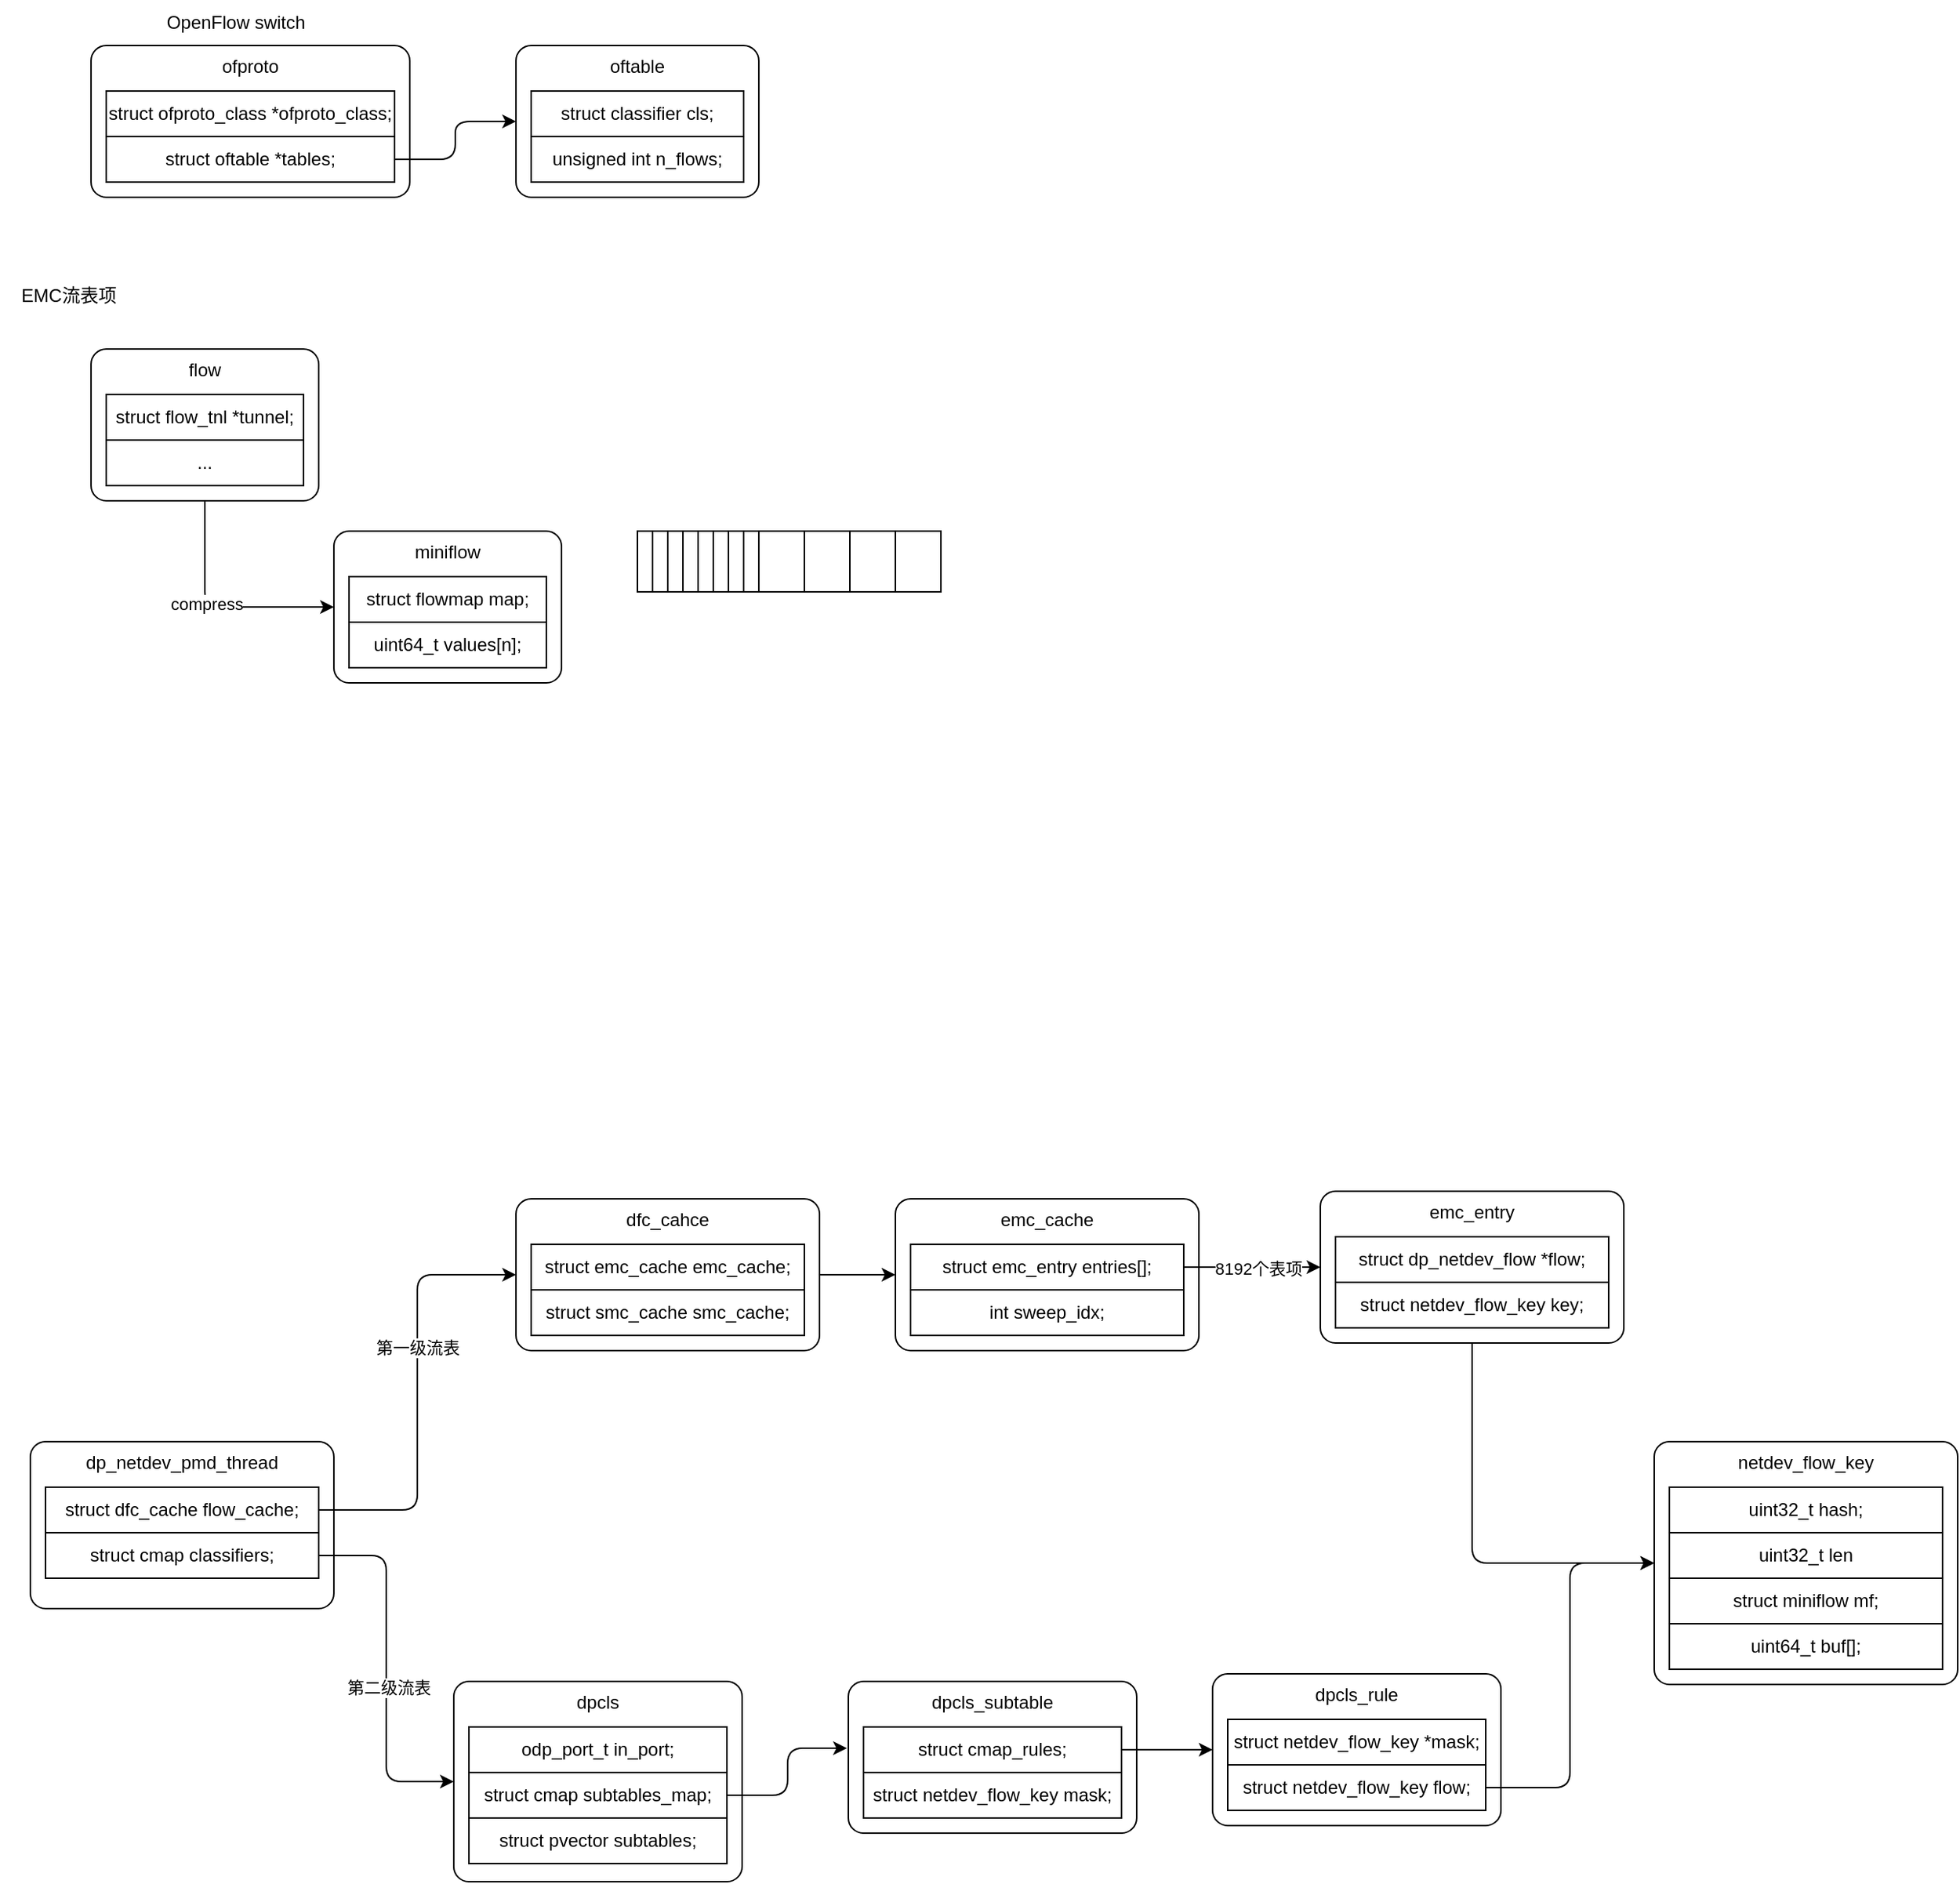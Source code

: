 <mxfile version="23.1.1" type="github" pages="2">
  <diagram name="流表" id="PT89gSSG0Q9zwz_43x5v">
    <mxGraphModel dx="1644" dy="983" grid="1" gridSize="10" guides="1" tooltips="1" connect="1" arrows="1" fold="1" page="1" pageScale="1" pageWidth="827" pageHeight="1169" math="0" shadow="0">
      <root>
        <mxCell id="0" />
        <mxCell id="1" parent="0" />
        <mxCell id="cixltNxZxwXn1dxEwJjo-1" value="ofproto" style="rounded=1;whiteSpace=wrap;html=1;absoluteArcSize=1;verticalAlign=top;" vertex="1" parent="1">
          <mxGeometry x="40" y="40" width="210" height="100" as="geometry" />
        </mxCell>
        <mxCell id="cixltNxZxwXn1dxEwJjo-2" value="OpenFlow switch" style="text;html=1;align=center;verticalAlign=middle;resizable=0;points=[];autosize=1;strokeColor=none;fillColor=none;" vertex="1" parent="1">
          <mxGeometry x="80" y="10" width="110" height="30" as="geometry" />
        </mxCell>
        <mxCell id="cixltNxZxwXn1dxEwJjo-3" value="struct ofproto_class *ofproto_class;" style="rounded=0;whiteSpace=wrap;html=1;" vertex="1" parent="1">
          <mxGeometry x="50" y="70" width="190" height="30" as="geometry" />
        </mxCell>
        <mxCell id="cixltNxZxwXn1dxEwJjo-8" style="edgeStyle=orthogonalEdgeStyle;rounded=1;orthogonalLoop=1;jettySize=auto;html=1;exitX=1;exitY=0.5;exitDx=0;exitDy=0;entryX=0;entryY=0.5;entryDx=0;entryDy=0;curved=0;" edge="1" parent="1" source="cixltNxZxwXn1dxEwJjo-4" target="cixltNxZxwXn1dxEwJjo-5">
          <mxGeometry relative="1" as="geometry" />
        </mxCell>
        <mxCell id="cixltNxZxwXn1dxEwJjo-4" value="struct oftable *tables;" style="rounded=0;whiteSpace=wrap;html=1;" vertex="1" parent="1">
          <mxGeometry x="50" y="100" width="190" height="30" as="geometry" />
        </mxCell>
        <mxCell id="cixltNxZxwXn1dxEwJjo-5" value="oftable" style="rounded=1;whiteSpace=wrap;html=1;absoluteArcSize=1;verticalAlign=top;" vertex="1" parent="1">
          <mxGeometry x="320" y="40" width="160" height="100" as="geometry" />
        </mxCell>
        <mxCell id="cixltNxZxwXn1dxEwJjo-6" value="struct classifier cls;" style="rounded=0;whiteSpace=wrap;html=1;" vertex="1" parent="1">
          <mxGeometry x="330" y="70" width="140" height="30" as="geometry" />
        </mxCell>
        <mxCell id="cixltNxZxwXn1dxEwJjo-7" value="unsigned int n_flows;" style="rounded=0;whiteSpace=wrap;html=1;" vertex="1" parent="1">
          <mxGeometry x="330" y="100" width="140" height="30" as="geometry" />
        </mxCell>
        <mxCell id="cixltNxZxwXn1dxEwJjo-9" value="miniflow" style="rounded=1;whiteSpace=wrap;html=1;verticalAlign=top;absoluteArcSize=1;" vertex="1" parent="1">
          <mxGeometry x="200" y="360" width="150" height="100" as="geometry" />
        </mxCell>
        <mxCell id="cixltNxZxwXn1dxEwJjo-13" style="edgeStyle=orthogonalEdgeStyle;rounded=1;orthogonalLoop=1;jettySize=auto;html=1;exitX=0.5;exitY=1;exitDx=0;exitDy=0;entryX=0;entryY=0.5;entryDx=0;entryDy=0;curved=0;" edge="1" parent="1" source="cixltNxZxwXn1dxEwJjo-10" target="cixltNxZxwXn1dxEwJjo-9">
          <mxGeometry relative="1" as="geometry" />
        </mxCell>
        <mxCell id="cixltNxZxwXn1dxEwJjo-16" value="compress" style="edgeLabel;html=1;align=center;verticalAlign=middle;resizable=0;points=[];" vertex="1" connectable="0" parent="cixltNxZxwXn1dxEwJjo-13">
          <mxGeometry x="-0.12" y="1" relative="1" as="geometry">
            <mxPoint as="offset" />
          </mxGeometry>
        </mxCell>
        <mxCell id="cixltNxZxwXn1dxEwJjo-10" value="flow" style="rounded=1;whiteSpace=wrap;html=1;verticalAlign=top;absoluteArcSize=1;" vertex="1" parent="1">
          <mxGeometry x="40" y="240" width="150" height="100" as="geometry" />
        </mxCell>
        <mxCell id="cixltNxZxwXn1dxEwJjo-11" value="struct flow_tnl *tunnel;" style="rounded=0;whiteSpace=wrap;html=1;" vertex="1" parent="1">
          <mxGeometry x="50" y="270" width="130" height="30" as="geometry" />
        </mxCell>
        <mxCell id="cixltNxZxwXn1dxEwJjo-17" value="struct flowmap map;" style="rounded=0;whiteSpace=wrap;html=1;" vertex="1" parent="1">
          <mxGeometry x="210" y="390" width="130" height="30" as="geometry" />
        </mxCell>
        <mxCell id="cixltNxZxwXn1dxEwJjo-18" value="..." style="rounded=0;whiteSpace=wrap;html=1;" vertex="1" parent="1">
          <mxGeometry x="50" y="300" width="130" height="30" as="geometry" />
        </mxCell>
        <mxCell id="cixltNxZxwXn1dxEwJjo-19" value="uint64_t values[n];" style="rounded=0;whiteSpace=wrap;html=1;" vertex="1" parent="1">
          <mxGeometry x="210" y="420" width="130" height="30" as="geometry" />
        </mxCell>
        <mxCell id="cixltNxZxwXn1dxEwJjo-20" value="EMC流表项" style="text;html=1;align=center;verticalAlign=middle;resizable=0;points=[];autosize=1;strokeColor=none;fillColor=none;" vertex="1" parent="1">
          <mxGeometry x="-20" y="190" width="90" height="30" as="geometry" />
        </mxCell>
        <mxCell id="cixltNxZxwXn1dxEwJjo-21" value="" style="rounded=0;whiteSpace=wrap;html=1;" vertex="1" parent="1">
          <mxGeometry x="400" y="360" width="80" height="40" as="geometry" />
        </mxCell>
        <mxCell id="cixltNxZxwXn1dxEwJjo-22" value="" style="rounded=0;whiteSpace=wrap;html=1;" vertex="1" parent="1">
          <mxGeometry x="480" y="360" width="30" height="40" as="geometry" />
        </mxCell>
        <mxCell id="cixltNxZxwXn1dxEwJjo-29" value="" style="rounded=0;whiteSpace=wrap;html=1;" vertex="1" parent="1">
          <mxGeometry x="510" y="360" width="30" height="40" as="geometry" />
        </mxCell>
        <mxCell id="cixltNxZxwXn1dxEwJjo-31" value="" style="rounded=0;whiteSpace=wrap;html=1;" vertex="1" parent="1">
          <mxGeometry x="400" y="360" width="10" height="40" as="geometry" />
        </mxCell>
        <mxCell id="cixltNxZxwXn1dxEwJjo-32" value="" style="rounded=0;whiteSpace=wrap;html=1;" vertex="1" parent="1">
          <mxGeometry x="410" y="360" width="10" height="40" as="geometry" />
        </mxCell>
        <mxCell id="cixltNxZxwXn1dxEwJjo-33" value="" style="rounded=0;whiteSpace=wrap;html=1;" vertex="1" parent="1">
          <mxGeometry x="420" y="360" width="10" height="40" as="geometry" />
        </mxCell>
        <mxCell id="cixltNxZxwXn1dxEwJjo-34" value="" style="rounded=0;whiteSpace=wrap;html=1;" vertex="1" parent="1">
          <mxGeometry x="430" y="360" width="10" height="40" as="geometry" />
        </mxCell>
        <mxCell id="cixltNxZxwXn1dxEwJjo-35" value="" style="rounded=0;whiteSpace=wrap;html=1;" vertex="1" parent="1">
          <mxGeometry x="440" y="360" width="10" height="40" as="geometry" />
        </mxCell>
        <mxCell id="cixltNxZxwXn1dxEwJjo-36" value="" style="rounded=0;whiteSpace=wrap;html=1;" vertex="1" parent="1">
          <mxGeometry x="450" y="360" width="10" height="40" as="geometry" />
        </mxCell>
        <mxCell id="cixltNxZxwXn1dxEwJjo-37" value="" style="rounded=0;whiteSpace=wrap;html=1;" vertex="1" parent="1">
          <mxGeometry x="460" y="360" width="10" height="40" as="geometry" />
        </mxCell>
        <mxCell id="cixltNxZxwXn1dxEwJjo-38" value="" style="rounded=0;whiteSpace=wrap;html=1;" vertex="1" parent="1">
          <mxGeometry x="470" y="360" width="10" height="40" as="geometry" />
        </mxCell>
        <mxCell id="cixltNxZxwXn1dxEwJjo-39" value="" style="rounded=0;whiteSpace=wrap;html=1;" vertex="1" parent="1">
          <mxGeometry x="540" y="360" width="30" height="40" as="geometry" />
        </mxCell>
        <mxCell id="cixltNxZxwXn1dxEwJjo-40" value="" style="rounded=0;whiteSpace=wrap;html=1;" vertex="1" parent="1">
          <mxGeometry x="570" y="360" width="30" height="40" as="geometry" />
        </mxCell>
        <mxCell id="cixltNxZxwXn1dxEwJjo-48" value="dpcls" style="rounded=1;whiteSpace=wrap;html=1;absoluteArcSize=1;verticalAlign=top;" vertex="1" parent="1">
          <mxGeometry x="279" y="1118" width="190" height="132" as="geometry" />
        </mxCell>
        <mxCell id="cixltNxZxwXn1dxEwJjo-49" value="odp_port_t in_port;" style="rounded=0;whiteSpace=wrap;html=1;" vertex="1" parent="1">
          <mxGeometry x="289" y="1148" width="170" height="30" as="geometry" />
        </mxCell>
        <mxCell id="cixltNxZxwXn1dxEwJjo-50" value="struct cmap subtables_map;" style="rounded=0;whiteSpace=wrap;html=1;" vertex="1" parent="1">
          <mxGeometry x="289" y="1178" width="170" height="30" as="geometry" />
        </mxCell>
        <mxCell id="cixltNxZxwXn1dxEwJjo-51" value="dp_netdev_pmd_thread" style="rounded=1;whiteSpace=wrap;html=1;verticalAlign=top;absoluteArcSize=1;" vertex="1" parent="1">
          <mxGeometry y="960" width="200" height="110" as="geometry" />
        </mxCell>
        <mxCell id="cixltNxZxwXn1dxEwJjo-56" style="edgeStyle=orthogonalEdgeStyle;rounded=1;orthogonalLoop=1;jettySize=auto;html=1;exitX=1;exitY=0.5;exitDx=0;exitDy=0;entryX=0;entryY=0.5;entryDx=0;entryDy=0;curved=0;" edge="1" parent="1" source="cixltNxZxwXn1dxEwJjo-52" target="cixltNxZxwXn1dxEwJjo-53">
          <mxGeometry relative="1" as="geometry" />
        </mxCell>
        <mxCell id="cixltNxZxwXn1dxEwJjo-62" value="第一级流表" style="edgeLabel;html=1;align=center;verticalAlign=middle;resizable=0;points=[];fontSize=11;fontFamily=Helvetica;fontColor=default;" vertex="1" connectable="0" parent="cixltNxZxwXn1dxEwJjo-56">
          <mxGeometry x="0.207" relative="1" as="geometry">
            <mxPoint as="offset" />
          </mxGeometry>
        </mxCell>
        <mxCell id="cixltNxZxwXn1dxEwJjo-52" value="struct dfc_cache flow_cache;" style="rounded=0;whiteSpace=wrap;html=1;" vertex="1" parent="1">
          <mxGeometry x="10" y="990" width="180" height="30" as="geometry" />
        </mxCell>
        <mxCell id="cixltNxZxwXn1dxEwJjo-60" style="edgeStyle=orthogonalEdgeStyle;shape=connector;curved=0;rounded=1;orthogonalLoop=1;jettySize=auto;html=1;exitX=1;exitY=0.5;exitDx=0;exitDy=0;entryX=0;entryY=0.5;entryDx=0;entryDy=0;labelBackgroundColor=default;strokeColor=default;align=center;verticalAlign=middle;fontFamily=Helvetica;fontSize=11;fontColor=default;endArrow=classic;" edge="1" parent="1" source="cixltNxZxwXn1dxEwJjo-53" target="cixltNxZxwXn1dxEwJjo-57">
          <mxGeometry relative="1" as="geometry" />
        </mxCell>
        <mxCell id="cixltNxZxwXn1dxEwJjo-53" value="dfc_cahce" style="rounded=1;whiteSpace=wrap;html=1;verticalAlign=top;absoluteArcSize=1;" vertex="1" parent="1">
          <mxGeometry x="320" y="800" width="200" height="100" as="geometry" />
        </mxCell>
        <mxCell id="cixltNxZxwXn1dxEwJjo-54" value="struct emc_cache emc_cache;" style="rounded=0;whiteSpace=wrap;html=1;" vertex="1" parent="1">
          <mxGeometry x="330" y="830" width="180" height="30" as="geometry" />
        </mxCell>
        <mxCell id="cixltNxZxwXn1dxEwJjo-55" value="struct smc_cache smc_cache;" style="rounded=0;whiteSpace=wrap;html=1;" vertex="1" parent="1">
          <mxGeometry x="330" y="860" width="180" height="30" as="geometry" />
        </mxCell>
        <mxCell id="cixltNxZxwXn1dxEwJjo-57" value="emc_cache" style="rounded=1;whiteSpace=wrap;html=1;verticalAlign=top;absoluteArcSize=1;" vertex="1" parent="1">
          <mxGeometry x="570" y="800" width="200" height="100" as="geometry" />
        </mxCell>
        <mxCell id="cixltNxZxwXn1dxEwJjo-68" style="edgeStyle=orthogonalEdgeStyle;shape=connector;curved=0;rounded=1;orthogonalLoop=1;jettySize=auto;html=1;exitX=1;exitY=0.5;exitDx=0;exitDy=0;entryX=0;entryY=0.5;entryDx=0;entryDy=0;labelBackgroundColor=default;strokeColor=default;align=center;verticalAlign=middle;fontFamily=Helvetica;fontSize=11;fontColor=default;endArrow=classic;" edge="1" parent="1" source="cixltNxZxwXn1dxEwJjo-58" target="cixltNxZxwXn1dxEwJjo-65">
          <mxGeometry relative="1" as="geometry" />
        </mxCell>
        <mxCell id="cixltNxZxwXn1dxEwJjo-69" value="8192个表项" style="edgeLabel;html=1;align=center;verticalAlign=middle;resizable=0;points=[];fontSize=11;fontFamily=Helvetica;fontColor=default;" vertex="1" connectable="0" parent="cixltNxZxwXn1dxEwJjo-68">
          <mxGeometry x="0.083" y="-5" relative="1" as="geometry">
            <mxPoint y="-4" as="offset" />
          </mxGeometry>
        </mxCell>
        <mxCell id="cixltNxZxwXn1dxEwJjo-58" value="struct emc_entry entries[];" style="rounded=0;whiteSpace=wrap;html=1;" vertex="1" parent="1">
          <mxGeometry x="580" y="830" width="180" height="30" as="geometry" />
        </mxCell>
        <mxCell id="cixltNxZxwXn1dxEwJjo-59" value="int sweep_idx;" style="rounded=0;whiteSpace=wrap;html=1;" vertex="1" parent="1">
          <mxGeometry x="580" y="860" width="180" height="30" as="geometry" />
        </mxCell>
        <mxCell id="cixltNxZxwXn1dxEwJjo-63" style="edgeStyle=orthogonalEdgeStyle;shape=connector;curved=0;rounded=1;orthogonalLoop=1;jettySize=auto;html=1;exitX=1;exitY=0.5;exitDx=0;exitDy=0;entryX=0;entryY=0.5;entryDx=0;entryDy=0;labelBackgroundColor=default;strokeColor=default;align=center;verticalAlign=middle;fontFamily=Helvetica;fontSize=11;fontColor=default;endArrow=classic;" edge="1" parent="1" source="cixltNxZxwXn1dxEwJjo-61" target="cixltNxZxwXn1dxEwJjo-48">
          <mxGeometry relative="1" as="geometry" />
        </mxCell>
        <mxCell id="cixltNxZxwXn1dxEwJjo-64" value="第二级流表" style="edgeLabel;html=1;align=center;verticalAlign=middle;resizable=0;points=[];fontSize=11;fontFamily=Helvetica;fontColor=default;" vertex="1" connectable="0" parent="cixltNxZxwXn1dxEwJjo-63">
          <mxGeometry x="0.102" y="1" relative="1" as="geometry">
            <mxPoint as="offset" />
          </mxGeometry>
        </mxCell>
        <mxCell id="cixltNxZxwXn1dxEwJjo-61" value="struct cmap classifiers;" style="rounded=0;whiteSpace=wrap;html=1;" vertex="1" parent="1">
          <mxGeometry x="10" y="1020" width="180" height="30" as="geometry" />
        </mxCell>
        <mxCell id="cixltNxZxwXn1dxEwJjo-83" style="edgeStyle=orthogonalEdgeStyle;shape=connector;curved=0;rounded=1;orthogonalLoop=1;jettySize=auto;html=1;exitX=0.5;exitY=1;exitDx=0;exitDy=0;entryX=0;entryY=0.5;entryDx=0;entryDy=0;labelBackgroundColor=default;strokeColor=default;align=center;verticalAlign=middle;fontFamily=Helvetica;fontSize=11;fontColor=default;endArrow=classic;" edge="1" parent="1" source="cixltNxZxwXn1dxEwJjo-67" target="cixltNxZxwXn1dxEwJjo-78">
          <mxGeometry relative="1" as="geometry" />
        </mxCell>
        <mxCell id="cixltNxZxwXn1dxEwJjo-65" value="emc_entry" style="rounded=1;whiteSpace=wrap;html=1;verticalAlign=top;absoluteArcSize=1;" vertex="1" parent="1">
          <mxGeometry x="850" y="795" width="200" height="100" as="geometry" />
        </mxCell>
        <mxCell id="cixltNxZxwXn1dxEwJjo-66" value="struct dp_netdev_flow *flow;" style="rounded=0;whiteSpace=wrap;html=1;" vertex="1" parent="1">
          <mxGeometry x="860" y="825" width="180" height="30" as="geometry" />
        </mxCell>
        <mxCell id="cixltNxZxwXn1dxEwJjo-67" value="struct netdev_flow_key key;" style="rounded=0;whiteSpace=wrap;html=1;" vertex="1" parent="1">
          <mxGeometry x="860" y="855" width="180" height="30" as="geometry" />
        </mxCell>
        <mxCell id="cixltNxZxwXn1dxEwJjo-70" value="dpcls_subtable" style="rounded=1;whiteSpace=wrap;html=1;absoluteArcSize=1;verticalAlign=top;" vertex="1" parent="1">
          <mxGeometry x="539" y="1118" width="190" height="100" as="geometry" />
        </mxCell>
        <mxCell id="cixltNxZxwXn1dxEwJjo-77" style="edgeStyle=orthogonalEdgeStyle;shape=connector;curved=0;rounded=1;orthogonalLoop=1;jettySize=auto;html=1;exitX=1;exitY=0.5;exitDx=0;exitDy=0;entryX=0;entryY=0.5;entryDx=0;entryDy=0;labelBackgroundColor=default;strokeColor=default;align=center;verticalAlign=middle;fontFamily=Helvetica;fontSize=11;fontColor=default;endArrow=classic;" edge="1" parent="1" source="cixltNxZxwXn1dxEwJjo-71" target="cixltNxZxwXn1dxEwJjo-74">
          <mxGeometry relative="1" as="geometry" />
        </mxCell>
        <mxCell id="cixltNxZxwXn1dxEwJjo-71" value="struct cmap_rules;" style="rounded=0;whiteSpace=wrap;html=1;" vertex="1" parent="1">
          <mxGeometry x="549" y="1148" width="170" height="30" as="geometry" />
        </mxCell>
        <mxCell id="cixltNxZxwXn1dxEwJjo-72" value="struct netdev_flow_key mask;" style="rounded=0;whiteSpace=wrap;html=1;" vertex="1" parent="1">
          <mxGeometry x="549" y="1178" width="170" height="30" as="geometry" />
        </mxCell>
        <mxCell id="cixltNxZxwXn1dxEwJjo-73" style="edgeStyle=orthogonalEdgeStyle;shape=connector;curved=0;rounded=1;orthogonalLoop=1;jettySize=auto;html=1;exitX=1;exitY=0.5;exitDx=0;exitDy=0;entryX=-0.005;entryY=0.44;entryDx=0;entryDy=0;entryPerimeter=0;labelBackgroundColor=default;strokeColor=default;align=center;verticalAlign=middle;fontFamily=Helvetica;fontSize=11;fontColor=default;endArrow=classic;" edge="1" parent="1" source="cixltNxZxwXn1dxEwJjo-50" target="cixltNxZxwXn1dxEwJjo-70">
          <mxGeometry relative="1" as="geometry" />
        </mxCell>
        <mxCell id="cixltNxZxwXn1dxEwJjo-74" value="dpcls_rule" style="rounded=1;whiteSpace=wrap;html=1;absoluteArcSize=1;verticalAlign=top;" vertex="1" parent="1">
          <mxGeometry x="779" y="1113" width="190" height="100" as="geometry" />
        </mxCell>
        <mxCell id="cixltNxZxwXn1dxEwJjo-75" value="struct netdev_flow_key *mask;" style="rounded=0;whiteSpace=wrap;html=1;" vertex="1" parent="1">
          <mxGeometry x="789" y="1143" width="170" height="30" as="geometry" />
        </mxCell>
        <mxCell id="cixltNxZxwXn1dxEwJjo-85" style="edgeStyle=orthogonalEdgeStyle;shape=connector;curved=0;rounded=1;orthogonalLoop=1;jettySize=auto;html=1;exitX=1;exitY=0.5;exitDx=0;exitDy=0;entryX=0;entryY=0.5;entryDx=0;entryDy=0;labelBackgroundColor=default;strokeColor=default;align=center;verticalAlign=middle;fontFamily=Helvetica;fontSize=11;fontColor=default;endArrow=classic;" edge="1" parent="1" source="cixltNxZxwXn1dxEwJjo-76" target="cixltNxZxwXn1dxEwJjo-78">
          <mxGeometry relative="1" as="geometry" />
        </mxCell>
        <mxCell id="cixltNxZxwXn1dxEwJjo-76" value="struct netdev_flow_key flow;" style="rounded=0;whiteSpace=wrap;html=1;" vertex="1" parent="1">
          <mxGeometry x="789" y="1173" width="170" height="30" as="geometry" />
        </mxCell>
        <mxCell id="cixltNxZxwXn1dxEwJjo-78" value="netdev_flow_key" style="rounded=1;whiteSpace=wrap;html=1;verticalAlign=top;absoluteArcSize=1;" vertex="1" parent="1">
          <mxGeometry x="1070" y="960" width="200" height="160" as="geometry" />
        </mxCell>
        <mxCell id="cixltNxZxwXn1dxEwJjo-79" value="uint32_t hash;" style="rounded=0;whiteSpace=wrap;html=1;" vertex="1" parent="1">
          <mxGeometry x="1080" y="990" width="180" height="30" as="geometry" />
        </mxCell>
        <mxCell id="cixltNxZxwXn1dxEwJjo-80" value="uint32_t len" style="rounded=0;whiteSpace=wrap;html=1;" vertex="1" parent="1">
          <mxGeometry x="1080" y="1020" width="180" height="30" as="geometry" />
        </mxCell>
        <mxCell id="cixltNxZxwXn1dxEwJjo-81" value="struct miniflow mf;" style="rounded=0;whiteSpace=wrap;html=1;" vertex="1" parent="1">
          <mxGeometry x="1080" y="1050" width="180" height="30" as="geometry" />
        </mxCell>
        <mxCell id="cixltNxZxwXn1dxEwJjo-82" value="uint64_t buf[];" style="rounded=0;whiteSpace=wrap;html=1;" vertex="1" parent="1">
          <mxGeometry x="1080" y="1080" width="180" height="30" as="geometry" />
        </mxCell>
        <mxCell id="D7nwFbPc7nLDZD2cF_KA-1" value="struct pvector subtables;" style="rounded=0;whiteSpace=wrap;html=1;" vertex="1" parent="1">
          <mxGeometry x="289" y="1208" width="170" height="30" as="geometry" />
        </mxCell>
      </root>
    </mxGraphModel>
  </diagram>
  <diagram id="WG6mIKDXf98Hm2B6oUXi" name="流表查找">
    <mxGraphModel dx="817" dy="983" grid="1" gridSize="10" guides="1" tooltips="1" connect="1" arrows="1" fold="1" page="1" pageScale="1" pageWidth="827" pageHeight="1169" math="0" shadow="0">
      <root>
        <mxCell id="0" />
        <mxCell id="1" parent="0" />
        <mxCell id="aJ-2Motd2lM9QWuPt4oH-5" style="edgeStyle=orthogonalEdgeStyle;shape=connector;curved=0;rounded=1;orthogonalLoop=1;jettySize=auto;html=1;exitX=0.25;exitY=1;exitDx=0;exitDy=0;entryX=0;entryY=0.5;entryDx=0;entryDy=0;labelBackgroundColor=default;strokeColor=default;align=center;verticalAlign=middle;fontFamily=Helvetica;fontSize=12;fontColor=default;endArrow=classic;" edge="1" parent="1" source="aJ-2Motd2lM9QWuPt4oH-1" target="aJ-2Motd2lM9QWuPt4oH-2">
          <mxGeometry relative="1" as="geometry" />
        </mxCell>
        <mxCell id="aJ-2Motd2lM9QWuPt4oH-6" style="edgeStyle=orthogonalEdgeStyle;shape=connector;curved=0;rounded=1;orthogonalLoop=1;jettySize=auto;html=1;exitX=0.25;exitY=1;exitDx=0;exitDy=0;entryX=0;entryY=0.5;entryDx=0;entryDy=0;labelBackgroundColor=default;strokeColor=default;align=center;verticalAlign=middle;fontFamily=Helvetica;fontSize=12;fontColor=default;endArrow=classic;" edge="1" parent="1" source="aJ-2Motd2lM9QWuPt4oH-1" target="aJ-2Motd2lM9QWuPt4oH-3">
          <mxGeometry relative="1" as="geometry" />
        </mxCell>
        <mxCell id="aJ-2Motd2lM9QWuPt4oH-7" style="edgeStyle=orthogonalEdgeStyle;shape=connector;curved=0;rounded=1;orthogonalLoop=1;jettySize=auto;html=1;exitX=0.25;exitY=1;exitDx=0;exitDy=0;entryX=0;entryY=0.5;entryDx=0;entryDy=0;labelBackgroundColor=default;strokeColor=default;align=center;verticalAlign=middle;fontFamily=Helvetica;fontSize=12;fontColor=default;endArrow=classic;" edge="1" parent="1" source="aJ-2Motd2lM9QWuPt4oH-1" target="aJ-2Motd2lM9QWuPt4oH-4">
          <mxGeometry relative="1" as="geometry" />
        </mxCell>
        <mxCell id="aJ-2Motd2lM9QWuPt4oH-1" value="emc_lookup" style="rounded=1;whiteSpace=wrap;html=1;fontFamily=Helvetica;fontSize=12;fontColor=default;" vertex="1" parent="1">
          <mxGeometry x="360" y="40" width="120" height="40" as="geometry" />
        </mxCell>
        <mxCell id="aJ-2Motd2lM9QWuPt4oH-2" value="根据key记录的hash索引emc_cache" style="rounded=1;whiteSpace=wrap;html=1;fontFamily=Helvetica;fontSize=12;fontColor=default;" vertex="1" parent="1">
          <mxGeometry x="420" y="100" width="200" height="40" as="geometry" />
        </mxCell>
        <mxCell id="aJ-2Motd2lM9QWuPt4oH-3" value="比较hash值一致性" style="rounded=1;whiteSpace=wrap;html=1;fontFamily=Helvetica;fontSize=12;fontColor=default;" vertex="1" parent="1">
          <mxGeometry x="420" y="160" width="120" height="40" as="geometry" />
        </mxCell>
        <mxCell id="aJ-2Motd2lM9QWuPt4oH-4" value="netdev_flow_key_equal_mf" style="rounded=1;whiteSpace=wrap;html=1;fontFamily=Helvetica;fontSize=12;fontColor=default;" vertex="1" parent="1">
          <mxGeometry x="420" y="220" width="170" height="40" as="geometry" />
        </mxCell>
        <mxCell id="UCn8ZwJ9PfPmb_IsHGhp-8" style="edgeStyle=orthogonalEdgeStyle;shape=connector;curved=0;rounded=1;orthogonalLoop=1;jettySize=auto;html=1;exitX=0.25;exitY=1;exitDx=0;exitDy=0;entryX=0;entryY=0.5;entryDx=0;entryDy=0;labelBackgroundColor=default;strokeColor=default;align=center;verticalAlign=middle;fontFamily=Helvetica;fontSize=11;fontColor=default;endArrow=classic;" edge="1" parent="1" source="UCn8ZwJ9PfPmb_IsHGhp-2" target="UCn8ZwJ9PfPmb_IsHGhp-3">
          <mxGeometry relative="1" as="geometry" />
        </mxCell>
        <mxCell id="UCn8ZwJ9PfPmb_IsHGhp-15" style="edgeStyle=orthogonalEdgeStyle;shape=connector;curved=0;rounded=1;orthogonalLoop=1;jettySize=auto;html=1;exitX=0.25;exitY=1;exitDx=0;exitDy=0;entryX=0;entryY=0.5;entryDx=0;entryDy=0;labelBackgroundColor=default;strokeColor=default;align=center;verticalAlign=middle;fontFamily=Helvetica;fontSize=11;fontColor=default;endArrow=classic;" edge="1" parent="1" source="UCn8ZwJ9PfPmb_IsHGhp-2" target="UCn8ZwJ9PfPmb_IsHGhp-4">
          <mxGeometry relative="1" as="geometry" />
        </mxCell>
        <mxCell id="UCn8ZwJ9PfPmb_IsHGhp-2" value="dpcls_insert" style="rounded=1;whiteSpace=wrap;html=1;fontFamily=Helvetica;fontSize=12;fontColor=default;" vertex="1" parent="1">
          <mxGeometry x="40" y="440" width="120" height="40" as="geometry" />
        </mxCell>
        <mxCell id="UCn8ZwJ9PfPmb_IsHGhp-10" style="edgeStyle=orthogonalEdgeStyle;shape=connector;curved=0;rounded=1;orthogonalLoop=1;jettySize=auto;html=1;exitX=0.25;exitY=1;exitDx=0;exitDy=0;entryX=0;entryY=0.5;entryDx=0;entryDy=0;labelBackgroundColor=default;strokeColor=default;align=center;verticalAlign=middle;fontFamily=Helvetica;fontSize=11;fontColor=default;endArrow=classic;" edge="1" parent="1" source="UCn8ZwJ9PfPmb_IsHGhp-3" target="UCn8ZwJ9PfPmb_IsHGhp-6">
          <mxGeometry relative="1" as="geometry" />
        </mxCell>
        <mxCell id="UCn8ZwJ9PfPmb_IsHGhp-14" style="edgeStyle=orthogonalEdgeStyle;shape=connector;curved=0;rounded=1;orthogonalLoop=1;jettySize=auto;html=1;exitX=0.25;exitY=1;exitDx=0;exitDy=0;entryX=0;entryY=0.5;entryDx=0;entryDy=0;labelBackgroundColor=default;strokeColor=default;align=center;verticalAlign=middle;fontFamily=Helvetica;fontSize=11;fontColor=default;endArrow=classic;" edge="1" parent="1" source="UCn8ZwJ9PfPmb_IsHGhp-3" target="UCn8ZwJ9PfPmb_IsHGhp-7">
          <mxGeometry relative="1" as="geometry" />
        </mxCell>
        <mxCell id="UCn8ZwJ9PfPmb_IsHGhp-3" value="dpcls_find_subtable" style="rounded=1;whiteSpace=wrap;html=1;fontFamily=Helvetica;fontSize=12;fontColor=default;" vertex="1" parent="1">
          <mxGeometry x="100" y="500" width="140" height="40" as="geometry" />
        </mxCell>
        <mxCell id="UCn8ZwJ9PfPmb_IsHGhp-4" value="cmap_insert" style="rounded=1;whiteSpace=wrap;html=1;fontFamily=Helvetica;fontSize=12;fontColor=default;" vertex="1" parent="1">
          <mxGeometry x="110" y="730" width="140" height="40" as="geometry" />
        </mxCell>
        <mxCell id="UCn8ZwJ9PfPmb_IsHGhp-12" style="edgeStyle=orthogonalEdgeStyle;shape=connector;curved=0;rounded=1;orthogonalLoop=1;jettySize=auto;html=1;exitX=0.25;exitY=1;exitDx=0;exitDy=0;entryX=0;entryY=0.5;entryDx=0;entryDy=0;labelBackgroundColor=default;strokeColor=default;align=center;verticalAlign=middle;fontFamily=Helvetica;fontSize=11;fontColor=default;endArrow=classic;" edge="1" parent="1" source="UCn8ZwJ9PfPmb_IsHGhp-6" target="UCn8ZwJ9PfPmb_IsHGhp-11">
          <mxGeometry relative="1" as="geometry" />
        </mxCell>
        <mxCell id="UCn8ZwJ9PfPmb_IsHGhp-6" value="CMAP_FOR_EACH_WITH_HASH" style="rounded=0;whiteSpace=wrap;html=1;fontFamily=Helvetica;fontSize=11;fontColor=default;" vertex="1" parent="1">
          <mxGeometry x="160" y="560" width="180" height="30" as="geometry" />
        </mxCell>
        <mxCell id="UCn8ZwJ9PfPmb_IsHGhp-7" value="dpcls_create_subtable" style="rounded=1;whiteSpace=wrap;html=1;fontFamily=Helvetica;fontSize=12;fontColor=default;" vertex="1" parent="1">
          <mxGeometry x="160" y="670" width="140" height="40" as="geometry" />
        </mxCell>
        <mxCell id="UCn8ZwJ9PfPmb_IsHGhp-11" value="netdev_flow_key_equal" style="rounded=1;whiteSpace=wrap;html=1;fontFamily=Helvetica;fontSize=12;fontColor=default;" vertex="1" parent="1">
          <mxGeometry x="230" y="610" width="140" height="40" as="geometry" />
        </mxCell>
        <mxCell id="UCn8ZwJ9PfPmb_IsHGhp-13" value="匹配mask，成功则返回subtable" style="text;html=1;align=center;verticalAlign=middle;resizable=0;points=[];autosize=1;strokeColor=none;fillColor=none;fontSize=11;fontFamily=Helvetica;fontColor=default;" vertex="1" parent="1">
          <mxGeometry x="370" y="615" width="180" height="30" as="geometry" />
        </mxCell>
      </root>
    </mxGraphModel>
  </diagram>
</mxfile>
